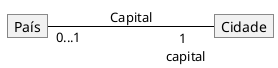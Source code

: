 @startuml mod01ima06

hide circle
hide methods
hide empty members

skinparam class {
    BackgroundColor White
    ArrowColor Black
    BorderColor #505050
}

skinparam SequenceMessageAlignment true
object "País" as pa
object "Cidade" as ci
left to right direction
pa"0...1"---"1 \n capital"ci: "Capital"
@enduml
